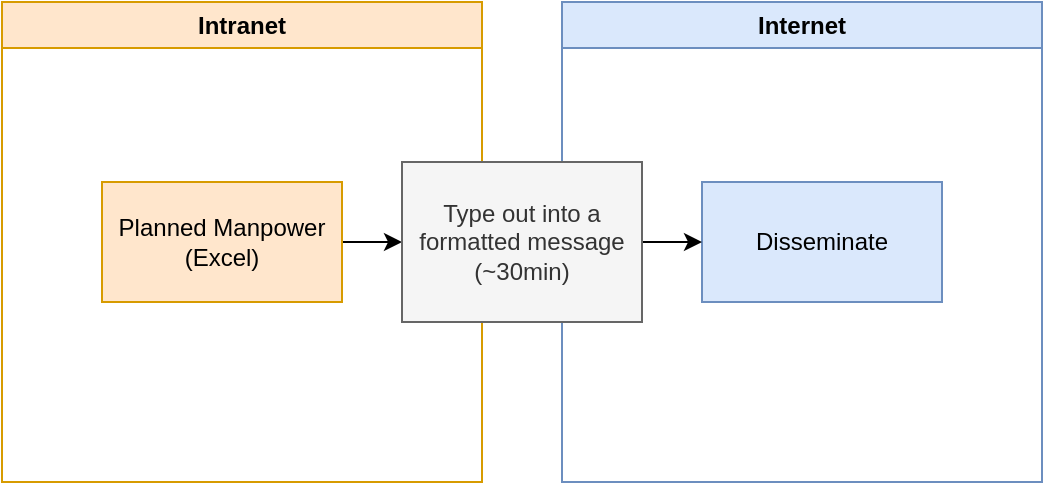 <mxfile version="26.0.5">
  <diagram name="Page-1" id="VIJwbiuAATCycPNsn3Cv">
    <mxGraphModel dx="860" dy="522" grid="1" gridSize="10" guides="1" tooltips="1" connect="1" arrows="1" fold="1" page="1" pageScale="1" pageWidth="827" pageHeight="1169" math="0" shadow="0">
      <root>
        <mxCell id="0" />
        <mxCell id="1" parent="0" />
        <mxCell id="CAvFFQNDEoXTm-rS5Ezn-4" style="edgeStyle=orthogonalEdgeStyle;rounded=0;orthogonalLoop=1;jettySize=auto;html=1;entryX=0;entryY=0.5;entryDx=0;entryDy=0;" edge="1" parent="1" source="CAvFFQNDEoXTm-rS5Ezn-1" target="CAvFFQNDEoXTm-rS5Ezn-2">
          <mxGeometry relative="1" as="geometry" />
        </mxCell>
        <mxCell id="CAvFFQNDEoXTm-rS5Ezn-9" value="Intranet" style="swimlane;whiteSpace=wrap;html=1;fillColor=#ffe6cc;strokeColor=#d79b00;" vertex="1" parent="1">
          <mxGeometry x="100" y="360" width="240" height="240" as="geometry">
            <mxRectangle x="80" y="360" width="80" height="30" as="alternateBounds" />
          </mxGeometry>
        </mxCell>
        <mxCell id="CAvFFQNDEoXTm-rS5Ezn-1" value="Planned Manpower&lt;div&gt;(Excel)&lt;/div&gt;" style="rounded=0;whiteSpace=wrap;html=1;fillColor=#ffe6cc;strokeColor=#d79b00;" vertex="1" parent="CAvFFQNDEoXTm-rS5Ezn-9">
          <mxGeometry x="50" y="90" width="120" height="60" as="geometry" />
        </mxCell>
        <mxCell id="CAvFFQNDEoXTm-rS5Ezn-10" value="Internet" style="swimlane;whiteSpace=wrap;html=1;fillColor=#dae8fc;strokeColor=#6c8ebf;" vertex="1" parent="1">
          <mxGeometry x="380" y="360" width="240" height="240" as="geometry">
            <mxRectangle x="80" y="360" width="80" height="30" as="alternateBounds" />
          </mxGeometry>
        </mxCell>
        <mxCell id="CAvFFQNDEoXTm-rS5Ezn-12" value="Disseminate" style="rounded=0;whiteSpace=wrap;html=1;fillColor=#dae8fc;strokeColor=#6c8ebf;" vertex="1" parent="CAvFFQNDEoXTm-rS5Ezn-10">
          <mxGeometry x="70" y="90" width="120" height="60" as="geometry" />
        </mxCell>
        <mxCell id="CAvFFQNDEoXTm-rS5Ezn-13" value="" style="edgeStyle=orthogonalEdgeStyle;rounded=0;orthogonalLoop=1;jettySize=auto;html=1;" edge="1" parent="1" source="CAvFFQNDEoXTm-rS5Ezn-2" target="CAvFFQNDEoXTm-rS5Ezn-12">
          <mxGeometry relative="1" as="geometry" />
        </mxCell>
        <mxCell id="CAvFFQNDEoXTm-rS5Ezn-2" value="Type out into a formatted message&lt;div&gt;(~30min)&lt;/div&gt;" style="rounded=0;whiteSpace=wrap;html=1;fillColor=#f5f5f5;strokeColor=#666666;fontColor=#333333;" vertex="1" parent="1">
          <mxGeometry x="300" y="440" width="120" height="80" as="geometry" />
        </mxCell>
      </root>
    </mxGraphModel>
  </diagram>
</mxfile>

